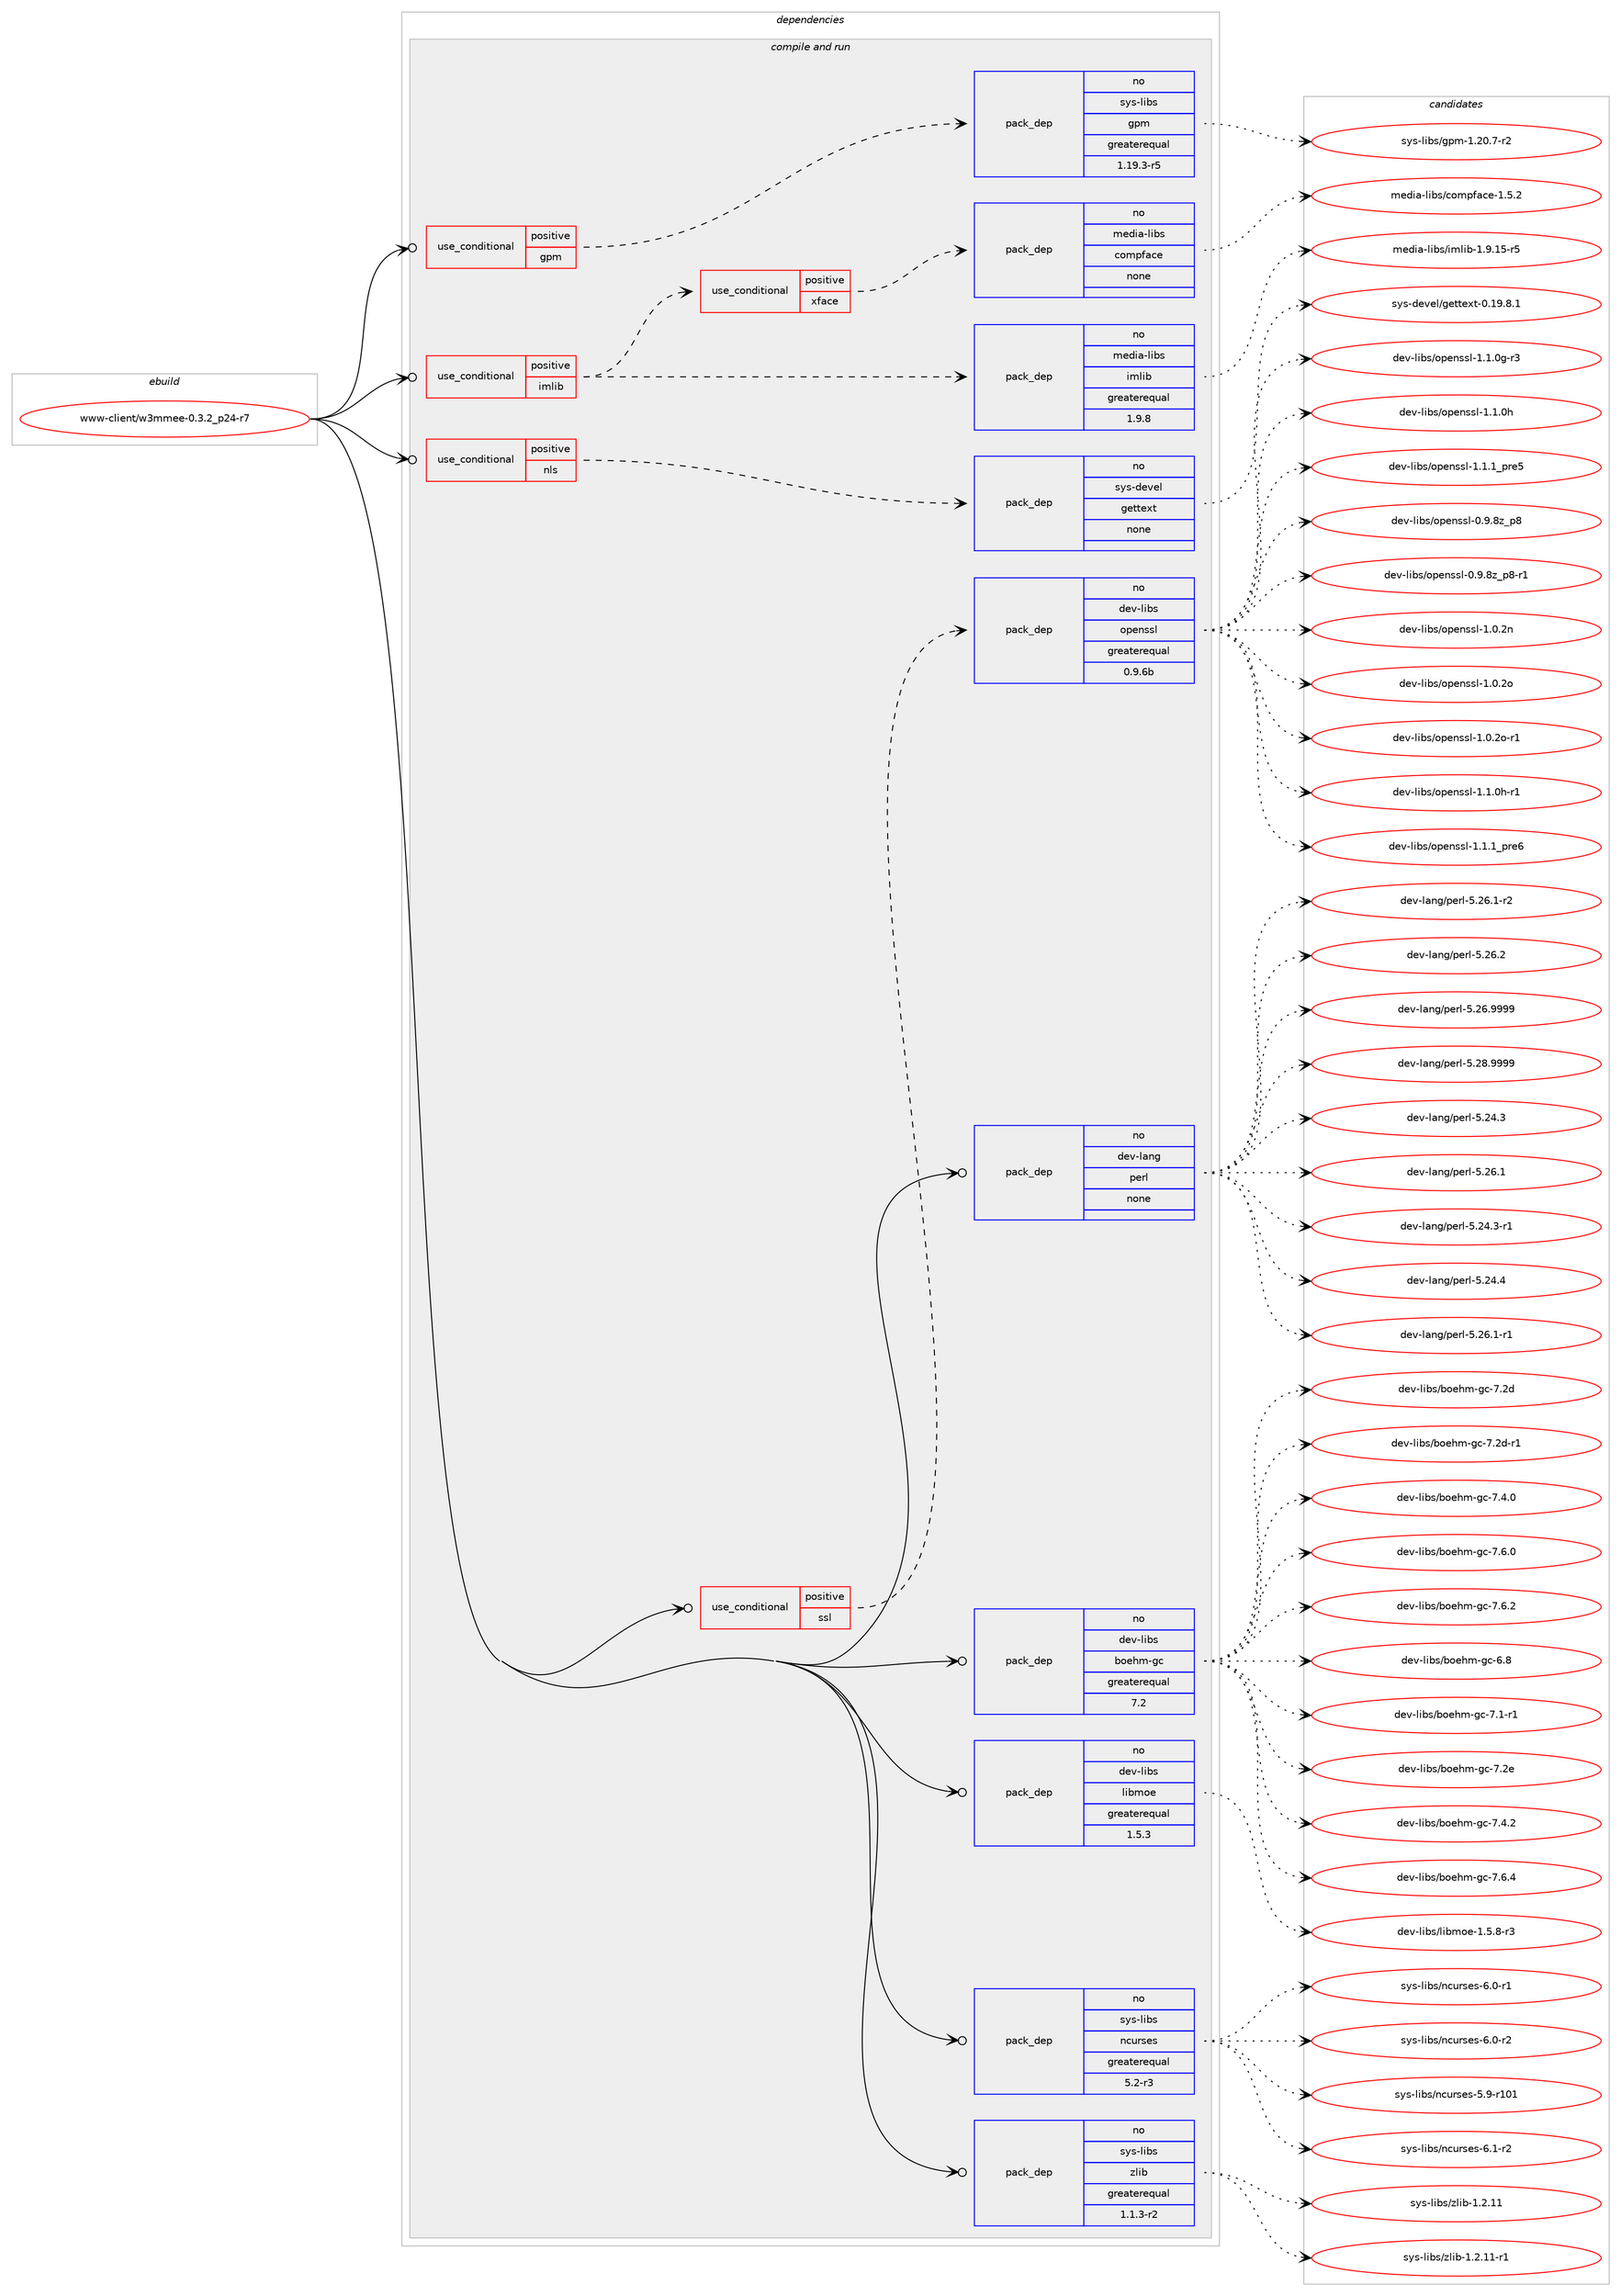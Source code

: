 digraph prolog {

# *************
# Graph options
# *************

newrank=true;
concentrate=true;
compound=true;
graph [rankdir=LR,fontname=Helvetica,fontsize=10,ranksep=1.5];#, ranksep=2.5, nodesep=0.2];
edge  [arrowhead=vee];
node  [fontname=Helvetica,fontsize=10];

# **********
# The ebuild
# **********

subgraph cluster_leftcol {
color=gray;
rank=same;
label=<<i>ebuild</i>>;
id [label="www-client/w3mmee-0.3.2_p24-r7", color=red, width=4, href="../www-client/w3mmee-0.3.2_p24-r7.svg"];
}

# ****************
# The dependencies
# ****************

subgraph cluster_midcol {
color=gray;
label=<<i>dependencies</i>>;
subgraph cluster_compile {
fillcolor="#eeeeee";
style=filled;
label=<<i>compile</i>>;
}
subgraph cluster_compileandrun {
fillcolor="#eeeeee";
style=filled;
label=<<i>compile and run</i>>;
subgraph cond985 {
dependency9853 [label=<<TABLE BORDER="0" CELLBORDER="1" CELLSPACING="0" CELLPADDING="4"><TR><TD ROWSPAN="3" CELLPADDING="10">use_conditional</TD></TR><TR><TD>positive</TD></TR><TR><TD>gpm</TD></TR></TABLE>>, shape=none, color=red];
subgraph pack8736 {
dependency9854 [label=<<TABLE BORDER="0" CELLBORDER="1" CELLSPACING="0" CELLPADDING="4" WIDTH="220"><TR><TD ROWSPAN="6" CELLPADDING="30">pack_dep</TD></TR><TR><TD WIDTH="110">no</TD></TR><TR><TD>sys-libs</TD></TR><TR><TD>gpm</TD></TR><TR><TD>greaterequal</TD></TR><TR><TD>1.19.3-r5</TD></TR></TABLE>>, shape=none, color=blue];
}
dependency9853:e -> dependency9854:w [weight=20,style="dashed",arrowhead="vee"];
}
id:e -> dependency9853:w [weight=20,style="solid",arrowhead="odotvee"];
subgraph cond986 {
dependency9855 [label=<<TABLE BORDER="0" CELLBORDER="1" CELLSPACING="0" CELLPADDING="4"><TR><TD ROWSPAN="3" CELLPADDING="10">use_conditional</TD></TR><TR><TD>positive</TD></TR><TR><TD>imlib</TD></TR></TABLE>>, shape=none, color=red];
subgraph pack8737 {
dependency9856 [label=<<TABLE BORDER="0" CELLBORDER="1" CELLSPACING="0" CELLPADDING="4" WIDTH="220"><TR><TD ROWSPAN="6" CELLPADDING="30">pack_dep</TD></TR><TR><TD WIDTH="110">no</TD></TR><TR><TD>media-libs</TD></TR><TR><TD>imlib</TD></TR><TR><TD>greaterequal</TD></TR><TR><TD>1.9.8</TD></TR></TABLE>>, shape=none, color=blue];
}
dependency9855:e -> dependency9856:w [weight=20,style="dashed",arrowhead="vee"];
subgraph cond987 {
dependency9857 [label=<<TABLE BORDER="0" CELLBORDER="1" CELLSPACING="0" CELLPADDING="4"><TR><TD ROWSPAN="3" CELLPADDING="10">use_conditional</TD></TR><TR><TD>positive</TD></TR><TR><TD>xface</TD></TR></TABLE>>, shape=none, color=red];
subgraph pack8738 {
dependency9858 [label=<<TABLE BORDER="0" CELLBORDER="1" CELLSPACING="0" CELLPADDING="4" WIDTH="220"><TR><TD ROWSPAN="6" CELLPADDING="30">pack_dep</TD></TR><TR><TD WIDTH="110">no</TD></TR><TR><TD>media-libs</TD></TR><TR><TD>compface</TD></TR><TR><TD>none</TD></TR><TR><TD></TD></TR></TABLE>>, shape=none, color=blue];
}
dependency9857:e -> dependency9858:w [weight=20,style="dashed",arrowhead="vee"];
}
dependency9855:e -> dependency9857:w [weight=20,style="dashed",arrowhead="vee"];
}
id:e -> dependency9855:w [weight=20,style="solid",arrowhead="odotvee"];
subgraph cond988 {
dependency9859 [label=<<TABLE BORDER="0" CELLBORDER="1" CELLSPACING="0" CELLPADDING="4"><TR><TD ROWSPAN="3" CELLPADDING="10">use_conditional</TD></TR><TR><TD>positive</TD></TR><TR><TD>nls</TD></TR></TABLE>>, shape=none, color=red];
subgraph pack8739 {
dependency9860 [label=<<TABLE BORDER="0" CELLBORDER="1" CELLSPACING="0" CELLPADDING="4" WIDTH="220"><TR><TD ROWSPAN="6" CELLPADDING="30">pack_dep</TD></TR><TR><TD WIDTH="110">no</TD></TR><TR><TD>sys-devel</TD></TR><TR><TD>gettext</TD></TR><TR><TD>none</TD></TR><TR><TD></TD></TR></TABLE>>, shape=none, color=blue];
}
dependency9859:e -> dependency9860:w [weight=20,style="dashed",arrowhead="vee"];
}
id:e -> dependency9859:w [weight=20,style="solid",arrowhead="odotvee"];
subgraph cond989 {
dependency9861 [label=<<TABLE BORDER="0" CELLBORDER="1" CELLSPACING="0" CELLPADDING="4"><TR><TD ROWSPAN="3" CELLPADDING="10">use_conditional</TD></TR><TR><TD>positive</TD></TR><TR><TD>ssl</TD></TR></TABLE>>, shape=none, color=red];
subgraph pack8740 {
dependency9862 [label=<<TABLE BORDER="0" CELLBORDER="1" CELLSPACING="0" CELLPADDING="4" WIDTH="220"><TR><TD ROWSPAN="6" CELLPADDING="30">pack_dep</TD></TR><TR><TD WIDTH="110">no</TD></TR><TR><TD>dev-libs</TD></TR><TR><TD>openssl</TD></TR><TR><TD>greaterequal</TD></TR><TR><TD>0.9.6b</TD></TR></TABLE>>, shape=none, color=blue];
}
dependency9861:e -> dependency9862:w [weight=20,style="dashed",arrowhead="vee"];
}
id:e -> dependency9861:w [weight=20,style="solid",arrowhead="odotvee"];
subgraph pack8741 {
dependency9863 [label=<<TABLE BORDER="0" CELLBORDER="1" CELLSPACING="0" CELLPADDING="4" WIDTH="220"><TR><TD ROWSPAN="6" CELLPADDING="30">pack_dep</TD></TR><TR><TD WIDTH="110">no</TD></TR><TR><TD>dev-lang</TD></TR><TR><TD>perl</TD></TR><TR><TD>none</TD></TR><TR><TD></TD></TR></TABLE>>, shape=none, color=blue];
}
id:e -> dependency9863:w [weight=20,style="solid",arrowhead="odotvee"];
subgraph pack8742 {
dependency9864 [label=<<TABLE BORDER="0" CELLBORDER="1" CELLSPACING="0" CELLPADDING="4" WIDTH="220"><TR><TD ROWSPAN="6" CELLPADDING="30">pack_dep</TD></TR><TR><TD WIDTH="110">no</TD></TR><TR><TD>dev-libs</TD></TR><TR><TD>boehm-gc</TD></TR><TR><TD>greaterequal</TD></TR><TR><TD>7.2</TD></TR></TABLE>>, shape=none, color=blue];
}
id:e -> dependency9864:w [weight=20,style="solid",arrowhead="odotvee"];
subgraph pack8743 {
dependency9865 [label=<<TABLE BORDER="0" CELLBORDER="1" CELLSPACING="0" CELLPADDING="4" WIDTH="220"><TR><TD ROWSPAN="6" CELLPADDING="30">pack_dep</TD></TR><TR><TD WIDTH="110">no</TD></TR><TR><TD>dev-libs</TD></TR><TR><TD>libmoe</TD></TR><TR><TD>greaterequal</TD></TR><TR><TD>1.5.3</TD></TR></TABLE>>, shape=none, color=blue];
}
id:e -> dependency9865:w [weight=20,style="solid",arrowhead="odotvee"];
subgraph pack8744 {
dependency9866 [label=<<TABLE BORDER="0" CELLBORDER="1" CELLSPACING="0" CELLPADDING="4" WIDTH="220"><TR><TD ROWSPAN="6" CELLPADDING="30">pack_dep</TD></TR><TR><TD WIDTH="110">no</TD></TR><TR><TD>sys-libs</TD></TR><TR><TD>ncurses</TD></TR><TR><TD>greaterequal</TD></TR><TR><TD>5.2-r3</TD></TR></TABLE>>, shape=none, color=blue];
}
id:e -> dependency9866:w [weight=20,style="solid",arrowhead="odotvee"];
subgraph pack8745 {
dependency9867 [label=<<TABLE BORDER="0" CELLBORDER="1" CELLSPACING="0" CELLPADDING="4" WIDTH="220"><TR><TD ROWSPAN="6" CELLPADDING="30">pack_dep</TD></TR><TR><TD WIDTH="110">no</TD></TR><TR><TD>sys-libs</TD></TR><TR><TD>zlib</TD></TR><TR><TD>greaterequal</TD></TR><TR><TD>1.1.3-r2</TD></TR></TABLE>>, shape=none, color=blue];
}
id:e -> dependency9867:w [weight=20,style="solid",arrowhead="odotvee"];
}
subgraph cluster_run {
fillcolor="#eeeeee";
style=filled;
label=<<i>run</i>>;
}
}

# **************
# The candidates
# **************

subgraph cluster_choices {
rank=same;
color=gray;
label=<<i>candidates</i>>;

subgraph choice8736 {
color=black;
nodesep=1;
choice115121115451081059811547103112109454946504846554511450 [label="sys-libs/gpm-1.20.7-r2", color=red, width=4,href="../sys-libs/gpm-1.20.7-r2.svg"];
dependency9854:e -> choice115121115451081059811547103112109454946504846554511450:w [style=dotted,weight="100"];
}
subgraph choice8737 {
color=black;
nodesep=1;
choice1091011001059745108105981154710510910810598454946574649534511453 [label="media-libs/imlib-1.9.15-r5", color=red, width=4,href="../media-libs/imlib-1.9.15-r5.svg"];
dependency9856:e -> choice1091011001059745108105981154710510910810598454946574649534511453:w [style=dotted,weight="100"];
}
subgraph choice8738 {
color=black;
nodesep=1;
choice10910110010597451081059811547991111091121029799101454946534650 [label="media-libs/compface-1.5.2", color=red, width=4,href="../media-libs/compface-1.5.2.svg"];
dependency9858:e -> choice10910110010597451081059811547991111091121029799101454946534650:w [style=dotted,weight="100"];
}
subgraph choice8739 {
color=black;
nodesep=1;
choice1151211154510010111810110847103101116116101120116454846495746564649 [label="sys-devel/gettext-0.19.8.1", color=red, width=4,href="../sys-devel/gettext-0.19.8.1.svg"];
dependency9860:e -> choice1151211154510010111810110847103101116116101120116454846495746564649:w [style=dotted,weight="100"];
}
subgraph choice8740 {
color=black;
nodesep=1;
choice1001011184510810598115471111121011101151151084549464946481034511451 [label="dev-libs/openssl-1.1.0g-r3", color=red, width=4,href="../dev-libs/openssl-1.1.0g-r3.svg"];
choice100101118451081059811547111112101110115115108454946494648104 [label="dev-libs/openssl-1.1.0h", color=red, width=4,href="../dev-libs/openssl-1.1.0h.svg"];
choice1001011184510810598115471111121011101151151084549464946499511211410153 [label="dev-libs/openssl-1.1.1_pre5", color=red, width=4,href="../dev-libs/openssl-1.1.1_pre5.svg"];
choice1001011184510810598115471111121011101151151084548465746561229511256 [label="dev-libs/openssl-0.9.8z_p8", color=red, width=4,href="../dev-libs/openssl-0.9.8z_p8.svg"];
choice10010111845108105981154711111210111011511510845484657465612295112564511449 [label="dev-libs/openssl-0.9.8z_p8-r1", color=red, width=4,href="../dev-libs/openssl-0.9.8z_p8-r1.svg"];
choice100101118451081059811547111112101110115115108454946484650110 [label="dev-libs/openssl-1.0.2n", color=red, width=4,href="../dev-libs/openssl-1.0.2n.svg"];
choice100101118451081059811547111112101110115115108454946484650111 [label="dev-libs/openssl-1.0.2o", color=red, width=4,href="../dev-libs/openssl-1.0.2o.svg"];
choice1001011184510810598115471111121011101151151084549464846501114511449 [label="dev-libs/openssl-1.0.2o-r1", color=red, width=4,href="../dev-libs/openssl-1.0.2o-r1.svg"];
choice1001011184510810598115471111121011101151151084549464946481044511449 [label="dev-libs/openssl-1.1.0h-r1", color=red, width=4,href="../dev-libs/openssl-1.1.0h-r1.svg"];
choice1001011184510810598115471111121011101151151084549464946499511211410154 [label="dev-libs/openssl-1.1.1_pre6", color=red, width=4,href="../dev-libs/openssl-1.1.1_pre6.svg"];
dependency9862:e -> choice1001011184510810598115471111121011101151151084549464946481034511451:w [style=dotted,weight="100"];
dependency9862:e -> choice100101118451081059811547111112101110115115108454946494648104:w [style=dotted,weight="100"];
dependency9862:e -> choice1001011184510810598115471111121011101151151084549464946499511211410153:w [style=dotted,weight="100"];
dependency9862:e -> choice1001011184510810598115471111121011101151151084548465746561229511256:w [style=dotted,weight="100"];
dependency9862:e -> choice10010111845108105981154711111210111011511510845484657465612295112564511449:w [style=dotted,weight="100"];
dependency9862:e -> choice100101118451081059811547111112101110115115108454946484650110:w [style=dotted,weight="100"];
dependency9862:e -> choice100101118451081059811547111112101110115115108454946484650111:w [style=dotted,weight="100"];
dependency9862:e -> choice1001011184510810598115471111121011101151151084549464846501114511449:w [style=dotted,weight="100"];
dependency9862:e -> choice1001011184510810598115471111121011101151151084549464946481044511449:w [style=dotted,weight="100"];
dependency9862:e -> choice1001011184510810598115471111121011101151151084549464946499511211410154:w [style=dotted,weight="100"];
}
subgraph choice8741 {
color=black;
nodesep=1;
choice10010111845108971101034711210111410845534650524651 [label="dev-lang/perl-5.24.3", color=red, width=4,href="../dev-lang/perl-5.24.3.svg"];
choice10010111845108971101034711210111410845534650544649 [label="dev-lang/perl-5.26.1", color=red, width=4,href="../dev-lang/perl-5.26.1.svg"];
choice100101118451089711010347112101114108455346505246514511449 [label="dev-lang/perl-5.24.3-r1", color=red, width=4,href="../dev-lang/perl-5.24.3-r1.svg"];
choice10010111845108971101034711210111410845534650524652 [label="dev-lang/perl-5.24.4", color=red, width=4,href="../dev-lang/perl-5.24.4.svg"];
choice100101118451089711010347112101114108455346505446494511449 [label="dev-lang/perl-5.26.1-r1", color=red, width=4,href="../dev-lang/perl-5.26.1-r1.svg"];
choice100101118451089711010347112101114108455346505446494511450 [label="dev-lang/perl-5.26.1-r2", color=red, width=4,href="../dev-lang/perl-5.26.1-r2.svg"];
choice10010111845108971101034711210111410845534650544650 [label="dev-lang/perl-5.26.2", color=red, width=4,href="../dev-lang/perl-5.26.2.svg"];
choice10010111845108971101034711210111410845534650544657575757 [label="dev-lang/perl-5.26.9999", color=red, width=4,href="../dev-lang/perl-5.26.9999.svg"];
choice10010111845108971101034711210111410845534650564657575757 [label="dev-lang/perl-5.28.9999", color=red, width=4,href="../dev-lang/perl-5.28.9999.svg"];
dependency9863:e -> choice10010111845108971101034711210111410845534650524651:w [style=dotted,weight="100"];
dependency9863:e -> choice10010111845108971101034711210111410845534650544649:w [style=dotted,weight="100"];
dependency9863:e -> choice100101118451089711010347112101114108455346505246514511449:w [style=dotted,weight="100"];
dependency9863:e -> choice10010111845108971101034711210111410845534650524652:w [style=dotted,weight="100"];
dependency9863:e -> choice100101118451089711010347112101114108455346505446494511449:w [style=dotted,weight="100"];
dependency9863:e -> choice100101118451089711010347112101114108455346505446494511450:w [style=dotted,weight="100"];
dependency9863:e -> choice10010111845108971101034711210111410845534650544650:w [style=dotted,weight="100"];
dependency9863:e -> choice10010111845108971101034711210111410845534650544657575757:w [style=dotted,weight="100"];
dependency9863:e -> choice10010111845108971101034711210111410845534650564657575757:w [style=dotted,weight="100"];
}
subgraph choice8742 {
color=black;
nodesep=1;
choice10010111845108105981154798111101104109451039945554650100 [label="dev-libs/boehm-gc-7.2d", color=red, width=4,href="../dev-libs/boehm-gc-7.2d.svg"];
choice100101118451081059811547981111011041094510399455546501004511449 [label="dev-libs/boehm-gc-7.2d-r1", color=red, width=4,href="../dev-libs/boehm-gc-7.2d-r1.svg"];
choice100101118451081059811547981111011041094510399455546524648 [label="dev-libs/boehm-gc-7.4.0", color=red, width=4,href="../dev-libs/boehm-gc-7.4.0.svg"];
choice100101118451081059811547981111011041094510399455546544648 [label="dev-libs/boehm-gc-7.6.0", color=red, width=4,href="../dev-libs/boehm-gc-7.6.0.svg"];
choice100101118451081059811547981111011041094510399455546544650 [label="dev-libs/boehm-gc-7.6.2", color=red, width=4,href="../dev-libs/boehm-gc-7.6.2.svg"];
choice10010111845108105981154798111101104109451039945544656 [label="dev-libs/boehm-gc-6.8", color=red, width=4,href="../dev-libs/boehm-gc-6.8.svg"];
choice100101118451081059811547981111011041094510399455546494511449 [label="dev-libs/boehm-gc-7.1-r1", color=red, width=4,href="../dev-libs/boehm-gc-7.1-r1.svg"];
choice10010111845108105981154798111101104109451039945554650101 [label="dev-libs/boehm-gc-7.2e", color=red, width=4,href="../dev-libs/boehm-gc-7.2e.svg"];
choice100101118451081059811547981111011041094510399455546524650 [label="dev-libs/boehm-gc-7.4.2", color=red, width=4,href="../dev-libs/boehm-gc-7.4.2.svg"];
choice100101118451081059811547981111011041094510399455546544652 [label="dev-libs/boehm-gc-7.6.4", color=red, width=4,href="../dev-libs/boehm-gc-7.6.4.svg"];
dependency9864:e -> choice10010111845108105981154798111101104109451039945554650100:w [style=dotted,weight="100"];
dependency9864:e -> choice100101118451081059811547981111011041094510399455546501004511449:w [style=dotted,weight="100"];
dependency9864:e -> choice100101118451081059811547981111011041094510399455546524648:w [style=dotted,weight="100"];
dependency9864:e -> choice100101118451081059811547981111011041094510399455546544648:w [style=dotted,weight="100"];
dependency9864:e -> choice100101118451081059811547981111011041094510399455546544650:w [style=dotted,weight="100"];
dependency9864:e -> choice10010111845108105981154798111101104109451039945544656:w [style=dotted,weight="100"];
dependency9864:e -> choice100101118451081059811547981111011041094510399455546494511449:w [style=dotted,weight="100"];
dependency9864:e -> choice10010111845108105981154798111101104109451039945554650101:w [style=dotted,weight="100"];
dependency9864:e -> choice100101118451081059811547981111011041094510399455546524650:w [style=dotted,weight="100"];
dependency9864:e -> choice100101118451081059811547981111011041094510399455546544652:w [style=dotted,weight="100"];
}
subgraph choice8743 {
color=black;
nodesep=1;
choice100101118451081059811547108105981091111014549465346564511451 [label="dev-libs/libmoe-1.5.8-r3", color=red, width=4,href="../dev-libs/libmoe-1.5.8-r3.svg"];
dependency9865:e -> choice100101118451081059811547108105981091111014549465346564511451:w [style=dotted,weight="100"];
}
subgraph choice8744 {
color=black;
nodesep=1;
choice11512111545108105981154711099117114115101115455446484511449 [label="sys-libs/ncurses-6.0-r1", color=red, width=4,href="../sys-libs/ncurses-6.0-r1.svg"];
choice11512111545108105981154711099117114115101115455446484511450 [label="sys-libs/ncurses-6.0-r2", color=red, width=4,href="../sys-libs/ncurses-6.0-r2.svg"];
choice115121115451081059811547110991171141151011154553465745114494849 [label="sys-libs/ncurses-5.9-r101", color=red, width=4,href="../sys-libs/ncurses-5.9-r101.svg"];
choice11512111545108105981154711099117114115101115455446494511450 [label="sys-libs/ncurses-6.1-r2", color=red, width=4,href="../sys-libs/ncurses-6.1-r2.svg"];
dependency9866:e -> choice11512111545108105981154711099117114115101115455446484511449:w [style=dotted,weight="100"];
dependency9866:e -> choice11512111545108105981154711099117114115101115455446484511450:w [style=dotted,weight="100"];
dependency9866:e -> choice115121115451081059811547110991171141151011154553465745114494849:w [style=dotted,weight="100"];
dependency9866:e -> choice11512111545108105981154711099117114115101115455446494511450:w [style=dotted,weight="100"];
}
subgraph choice8745 {
color=black;
nodesep=1;
choice1151211154510810598115471221081059845494650464949 [label="sys-libs/zlib-1.2.11", color=red, width=4,href="../sys-libs/zlib-1.2.11.svg"];
choice11512111545108105981154712210810598454946504649494511449 [label="sys-libs/zlib-1.2.11-r1", color=red, width=4,href="../sys-libs/zlib-1.2.11-r1.svg"];
dependency9867:e -> choice1151211154510810598115471221081059845494650464949:w [style=dotted,weight="100"];
dependency9867:e -> choice11512111545108105981154712210810598454946504649494511449:w [style=dotted,weight="100"];
}
}

}
